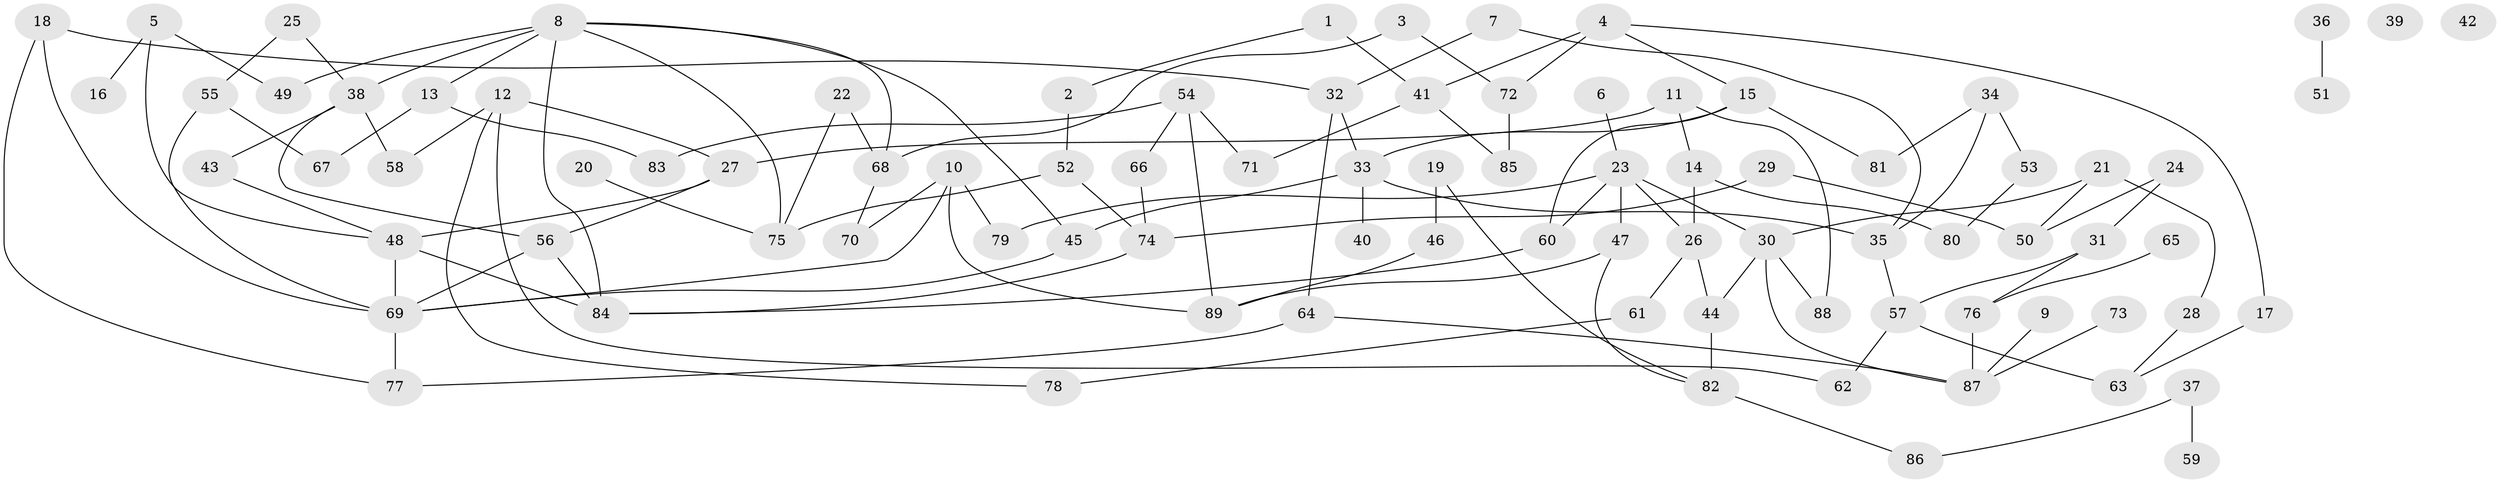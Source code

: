 // Generated by graph-tools (version 1.1) at 2025/40/03/09/25 04:40:09]
// undirected, 89 vertices, 125 edges
graph export_dot {
graph [start="1"]
  node [color=gray90,style=filled];
  1;
  2;
  3;
  4;
  5;
  6;
  7;
  8;
  9;
  10;
  11;
  12;
  13;
  14;
  15;
  16;
  17;
  18;
  19;
  20;
  21;
  22;
  23;
  24;
  25;
  26;
  27;
  28;
  29;
  30;
  31;
  32;
  33;
  34;
  35;
  36;
  37;
  38;
  39;
  40;
  41;
  42;
  43;
  44;
  45;
  46;
  47;
  48;
  49;
  50;
  51;
  52;
  53;
  54;
  55;
  56;
  57;
  58;
  59;
  60;
  61;
  62;
  63;
  64;
  65;
  66;
  67;
  68;
  69;
  70;
  71;
  72;
  73;
  74;
  75;
  76;
  77;
  78;
  79;
  80;
  81;
  82;
  83;
  84;
  85;
  86;
  87;
  88;
  89;
  1 -- 2;
  1 -- 41;
  2 -- 52;
  3 -- 68;
  3 -- 72;
  4 -- 15;
  4 -- 17;
  4 -- 41;
  4 -- 72;
  5 -- 16;
  5 -- 48;
  5 -- 49;
  6 -- 23;
  7 -- 32;
  7 -- 35;
  8 -- 13;
  8 -- 38;
  8 -- 45;
  8 -- 49;
  8 -- 68;
  8 -- 75;
  8 -- 84;
  9 -- 87;
  10 -- 69;
  10 -- 70;
  10 -- 79;
  10 -- 89;
  11 -- 14;
  11 -- 27;
  11 -- 88;
  12 -- 27;
  12 -- 58;
  12 -- 62;
  12 -- 78;
  13 -- 67;
  13 -- 83;
  14 -- 26;
  14 -- 80;
  15 -- 33;
  15 -- 60;
  15 -- 81;
  17 -- 63;
  18 -- 32;
  18 -- 69;
  18 -- 77;
  19 -- 46;
  19 -- 82;
  20 -- 75;
  21 -- 28;
  21 -- 30;
  21 -- 50;
  22 -- 68;
  22 -- 75;
  23 -- 26;
  23 -- 30;
  23 -- 47;
  23 -- 60;
  23 -- 79;
  24 -- 31;
  24 -- 50;
  25 -- 38;
  25 -- 55;
  26 -- 44;
  26 -- 61;
  27 -- 48;
  27 -- 56;
  28 -- 63;
  29 -- 50;
  29 -- 74;
  30 -- 44;
  30 -- 87;
  30 -- 88;
  31 -- 57;
  31 -- 76;
  32 -- 33;
  32 -- 64;
  33 -- 35;
  33 -- 40;
  33 -- 45;
  34 -- 35;
  34 -- 53;
  34 -- 81;
  35 -- 57;
  36 -- 51;
  37 -- 59;
  37 -- 86;
  38 -- 43;
  38 -- 56;
  38 -- 58;
  41 -- 71;
  41 -- 85;
  43 -- 48;
  44 -- 82;
  45 -- 69;
  46 -- 89;
  47 -- 82;
  47 -- 89;
  48 -- 69;
  48 -- 84;
  52 -- 74;
  52 -- 75;
  53 -- 80;
  54 -- 66;
  54 -- 71;
  54 -- 83;
  54 -- 89;
  55 -- 67;
  55 -- 69;
  56 -- 69;
  56 -- 84;
  57 -- 62;
  57 -- 63;
  60 -- 84;
  61 -- 78;
  64 -- 77;
  64 -- 87;
  65 -- 76;
  66 -- 74;
  68 -- 70;
  69 -- 77;
  72 -- 85;
  73 -- 87;
  74 -- 84;
  76 -- 87;
  82 -- 86;
}
